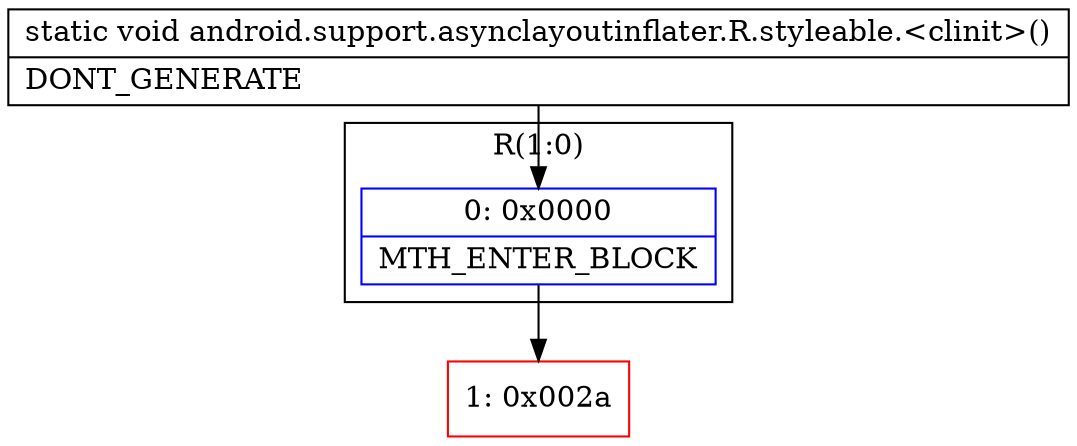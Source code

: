 digraph "CFG forandroid.support.asynclayoutinflater.R.styleable.\<clinit\>()V" {
subgraph cluster_Region_1055685965 {
label = "R(1:0)";
node [shape=record,color=blue];
Node_0 [shape=record,label="{0\:\ 0x0000|MTH_ENTER_BLOCK\l}"];
}
Node_1 [shape=record,color=red,label="{1\:\ 0x002a}"];
MethodNode[shape=record,label="{static void android.support.asynclayoutinflater.R.styleable.\<clinit\>()  | DONT_GENERATE\l}"];
MethodNode -> Node_0;
Node_0 -> Node_1;
}

